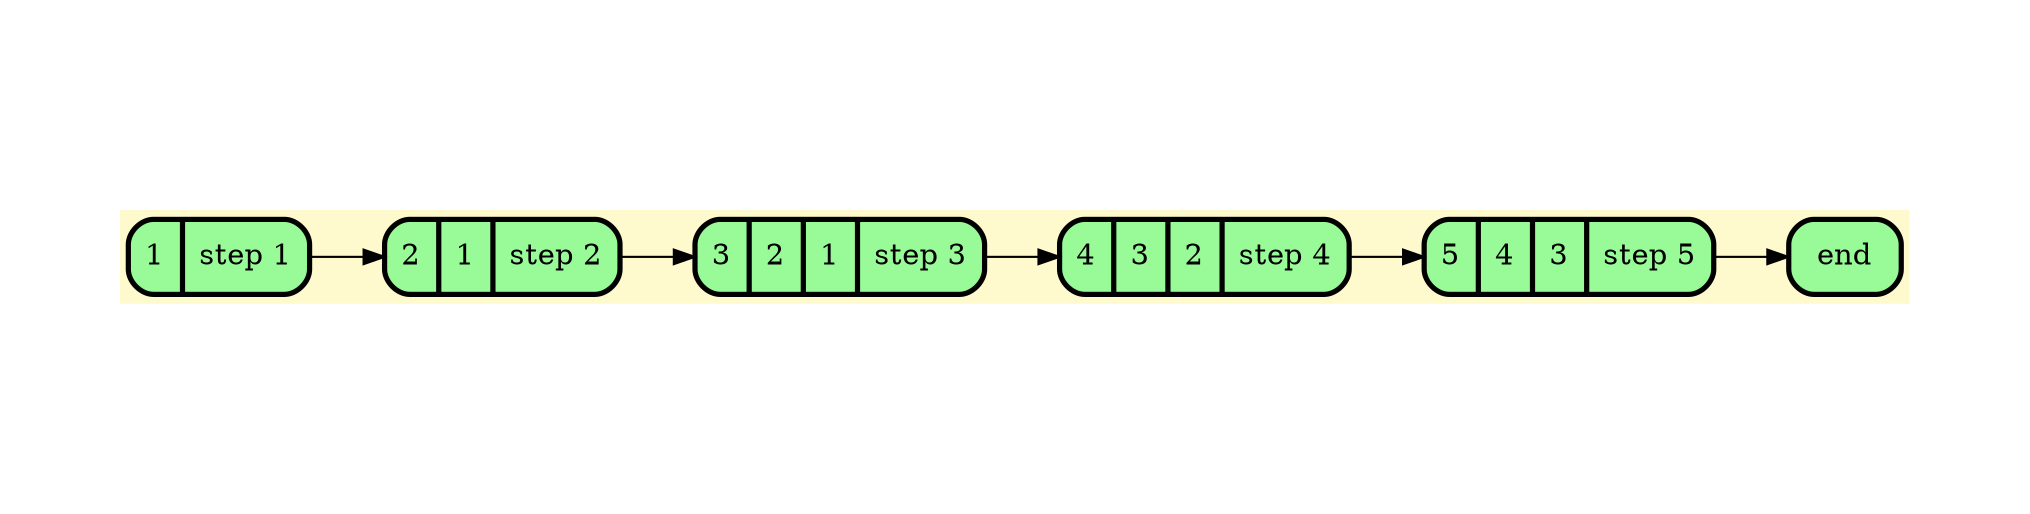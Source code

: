 digraph G {
    rankdir=LR;
    graph [margin="0.8,1.4"];
    node [style=filled, fontcolor=darkblue,    fillcolor=peachpuff, color="#252A34", penwidth=2.5];
    bgcolor="lemonchiffon";

	node_0 [shape=Mrecord; style = filled; fillcolor = palegreen;color = "#000000"; fontcolor = "#000000";  label=" {1 | step 1} "];
	node_1 [shape=Mrecord; style = filled; fillcolor = palegreen;color = "#000000"; fontcolor = "#000000";  label=" {2 | 1 | step 2} "];
	node_2 [shape=Mrecord; style = filled; fillcolor = palegreen;color = "#000000"; fontcolor = "#000000";  label=" {3 | 2 | 1 | step 3} "];
	node_3 [shape=Mrecord; style = filled; fillcolor = palegreen;color = "#000000"; fontcolor = "#000000";  label=" {4 | 3 | 2 | step 4} "];
	node_4 [shape=Mrecord; style = filled; fillcolor = palegreen;color = "#000000"; fontcolor = "#000000";  label=" {5 | 4 | 3 | step 5} "];
	node_5 [shape=Mrecord; style = filled; fillcolor = palegreen;color = "#000000"; fontcolor = "#000000";  label=" { end }"];

	node_0 -> node_1
	node_1 -> node_2
	node_2 -> node_3
	node_3 -> node_4
	node_4 -> node_5
}

